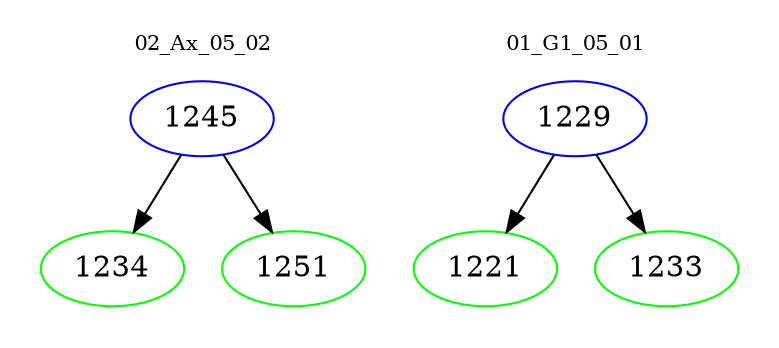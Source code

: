 digraph{
subgraph cluster_0 {
color = white
label = "02_Ax_05_02";
fontsize=10;
T0_1245 [label="1245", color="blue"]
T0_1245 -> T0_1234 [color="black"]
T0_1234 [label="1234", color="green"]
T0_1245 -> T0_1251 [color="black"]
T0_1251 [label="1251", color="green"]
}
subgraph cluster_1 {
color = white
label = "01_G1_05_01";
fontsize=10;
T1_1229 [label="1229", color="blue"]
T1_1229 -> T1_1221 [color="black"]
T1_1221 [label="1221", color="green"]
T1_1229 -> T1_1233 [color="black"]
T1_1233 [label="1233", color="green"]
}
}
